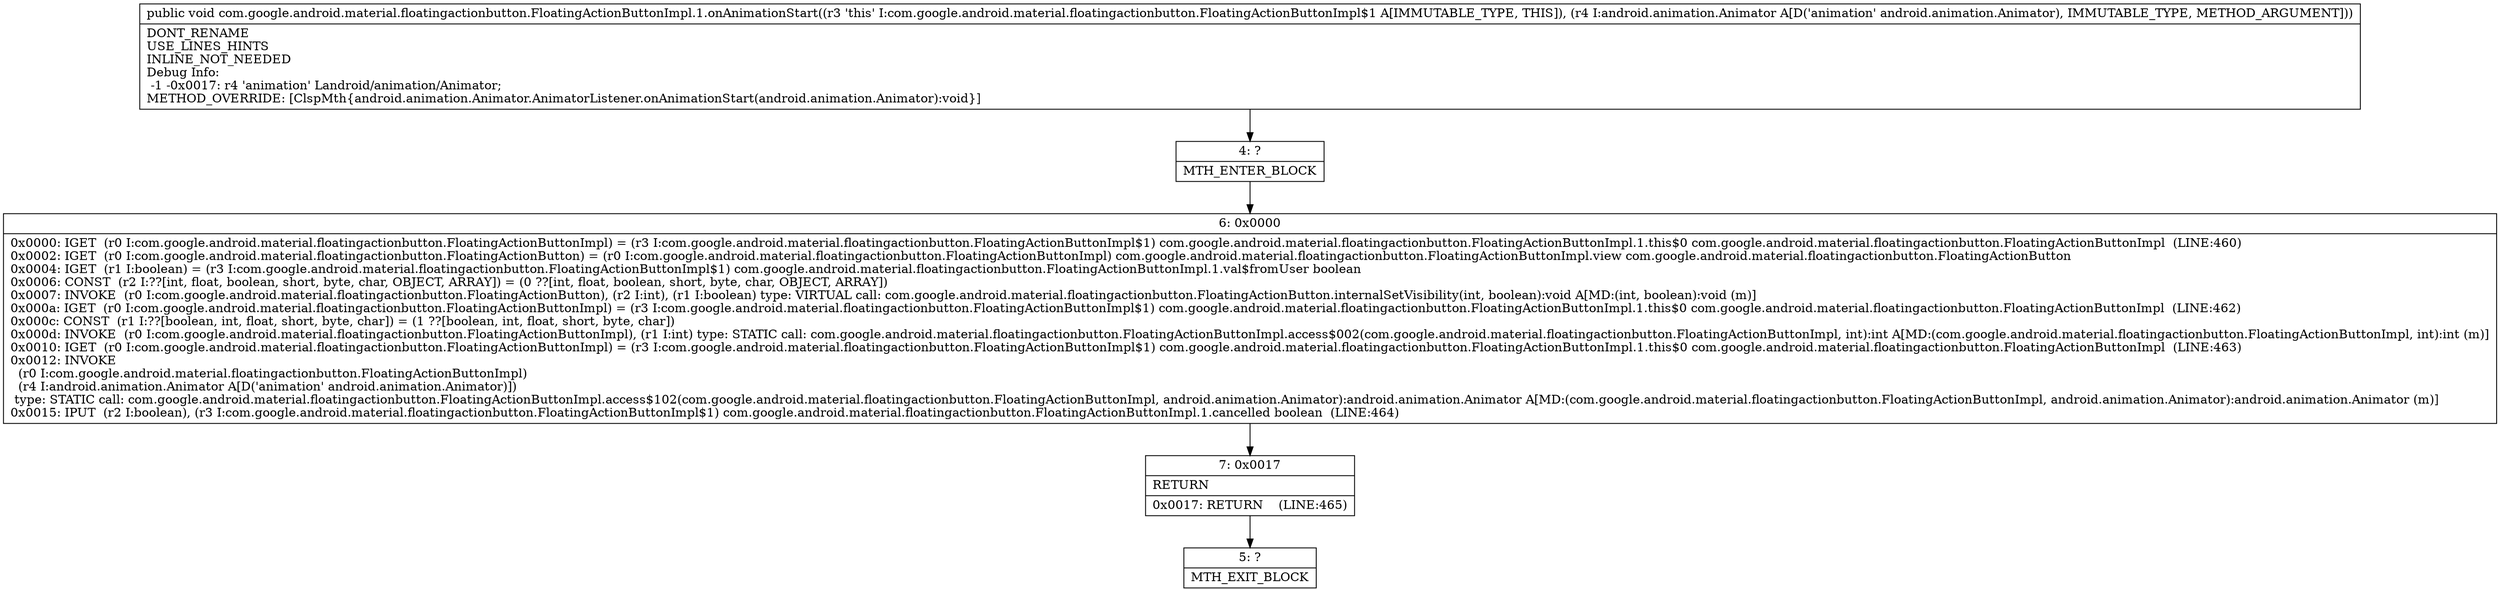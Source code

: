 digraph "CFG forcom.google.android.material.floatingactionbutton.FloatingActionButtonImpl.1.onAnimationStart(Landroid\/animation\/Animator;)V" {
Node_4 [shape=record,label="{4\:\ ?|MTH_ENTER_BLOCK\l}"];
Node_6 [shape=record,label="{6\:\ 0x0000|0x0000: IGET  (r0 I:com.google.android.material.floatingactionbutton.FloatingActionButtonImpl) = (r3 I:com.google.android.material.floatingactionbutton.FloatingActionButtonImpl$1) com.google.android.material.floatingactionbutton.FloatingActionButtonImpl.1.this$0 com.google.android.material.floatingactionbutton.FloatingActionButtonImpl  (LINE:460)\l0x0002: IGET  (r0 I:com.google.android.material.floatingactionbutton.FloatingActionButton) = (r0 I:com.google.android.material.floatingactionbutton.FloatingActionButtonImpl) com.google.android.material.floatingactionbutton.FloatingActionButtonImpl.view com.google.android.material.floatingactionbutton.FloatingActionButton \l0x0004: IGET  (r1 I:boolean) = (r3 I:com.google.android.material.floatingactionbutton.FloatingActionButtonImpl$1) com.google.android.material.floatingactionbutton.FloatingActionButtonImpl.1.val$fromUser boolean \l0x0006: CONST  (r2 I:??[int, float, boolean, short, byte, char, OBJECT, ARRAY]) = (0 ??[int, float, boolean, short, byte, char, OBJECT, ARRAY]) \l0x0007: INVOKE  (r0 I:com.google.android.material.floatingactionbutton.FloatingActionButton), (r2 I:int), (r1 I:boolean) type: VIRTUAL call: com.google.android.material.floatingactionbutton.FloatingActionButton.internalSetVisibility(int, boolean):void A[MD:(int, boolean):void (m)]\l0x000a: IGET  (r0 I:com.google.android.material.floatingactionbutton.FloatingActionButtonImpl) = (r3 I:com.google.android.material.floatingactionbutton.FloatingActionButtonImpl$1) com.google.android.material.floatingactionbutton.FloatingActionButtonImpl.1.this$0 com.google.android.material.floatingactionbutton.FloatingActionButtonImpl  (LINE:462)\l0x000c: CONST  (r1 I:??[boolean, int, float, short, byte, char]) = (1 ??[boolean, int, float, short, byte, char]) \l0x000d: INVOKE  (r0 I:com.google.android.material.floatingactionbutton.FloatingActionButtonImpl), (r1 I:int) type: STATIC call: com.google.android.material.floatingactionbutton.FloatingActionButtonImpl.access$002(com.google.android.material.floatingactionbutton.FloatingActionButtonImpl, int):int A[MD:(com.google.android.material.floatingactionbutton.FloatingActionButtonImpl, int):int (m)]\l0x0010: IGET  (r0 I:com.google.android.material.floatingactionbutton.FloatingActionButtonImpl) = (r3 I:com.google.android.material.floatingactionbutton.FloatingActionButtonImpl$1) com.google.android.material.floatingactionbutton.FloatingActionButtonImpl.1.this$0 com.google.android.material.floatingactionbutton.FloatingActionButtonImpl  (LINE:463)\l0x0012: INVOKE  \l  (r0 I:com.google.android.material.floatingactionbutton.FloatingActionButtonImpl)\l  (r4 I:android.animation.Animator A[D('animation' android.animation.Animator)])\l type: STATIC call: com.google.android.material.floatingactionbutton.FloatingActionButtonImpl.access$102(com.google.android.material.floatingactionbutton.FloatingActionButtonImpl, android.animation.Animator):android.animation.Animator A[MD:(com.google.android.material.floatingactionbutton.FloatingActionButtonImpl, android.animation.Animator):android.animation.Animator (m)]\l0x0015: IPUT  (r2 I:boolean), (r3 I:com.google.android.material.floatingactionbutton.FloatingActionButtonImpl$1) com.google.android.material.floatingactionbutton.FloatingActionButtonImpl.1.cancelled boolean  (LINE:464)\l}"];
Node_7 [shape=record,label="{7\:\ 0x0017|RETURN\l|0x0017: RETURN    (LINE:465)\l}"];
Node_5 [shape=record,label="{5\:\ ?|MTH_EXIT_BLOCK\l}"];
MethodNode[shape=record,label="{public void com.google.android.material.floatingactionbutton.FloatingActionButtonImpl.1.onAnimationStart((r3 'this' I:com.google.android.material.floatingactionbutton.FloatingActionButtonImpl$1 A[IMMUTABLE_TYPE, THIS]), (r4 I:android.animation.Animator A[D('animation' android.animation.Animator), IMMUTABLE_TYPE, METHOD_ARGUMENT]))  | DONT_RENAME\lUSE_LINES_HINTS\lINLINE_NOT_NEEDED\lDebug Info:\l  \-1 \-0x0017: r4 'animation' Landroid\/animation\/Animator;\lMETHOD_OVERRIDE: [ClspMth\{android.animation.Animator.AnimatorListener.onAnimationStart(android.animation.Animator):void\}]\l}"];
MethodNode -> Node_4;Node_4 -> Node_6;
Node_6 -> Node_7;
Node_7 -> Node_5;
}

